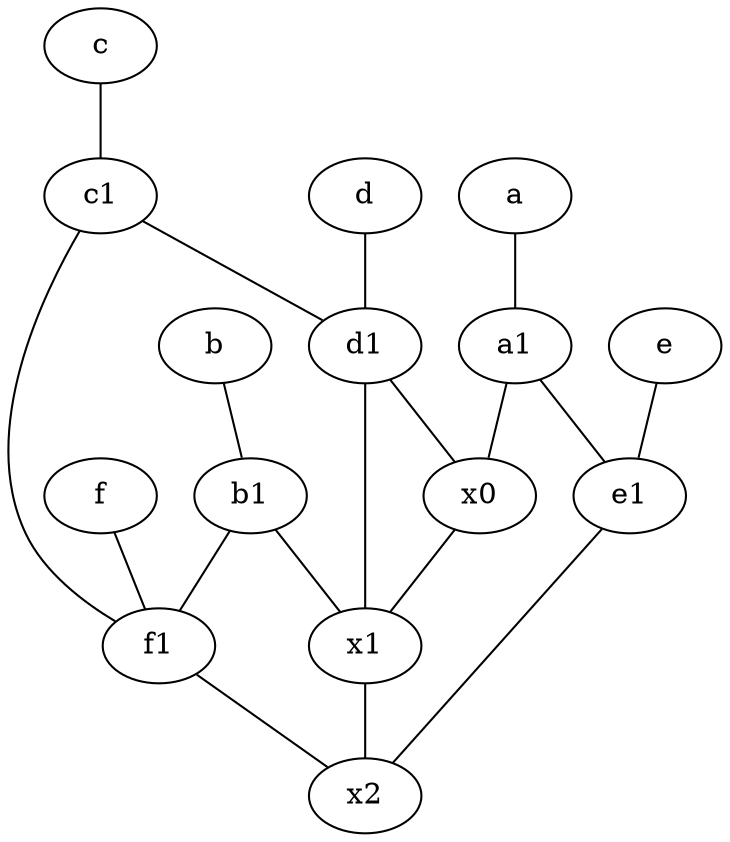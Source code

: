 graph {
	node [labelfontsize=50]
	b1 [labelfontsize=50 pos="9,4!"]
	x2 [labelfontsize=50]
	a1 [labelfontsize=50 pos="8,3!"]
	c1 [labelfontsize=50 pos="4.5,3!"]
	a [labelfontsize=50 pos="8,2!"]
	e1 [labelfontsize=50 pos="7,7!"]
	b [labelfontsize=50 pos="10,4!"]
	x0 [labelfontsize=50]
	f1 [labelfontsize=50 pos="3,8!"]
	f [labelfontsize=50 pos="3,9!"]
	x1 [labelfontsize=50]
	c [labelfontsize=50 pos="4.5,2!"]
	e [labelfontsize=50 pos="7,9!"]
	d1 [labelfontsize=50 pos="3,5!"]
	d [labelfontsize=50 pos="2,5!"]
	a1 -- x0
	f -- f1
	e1 -- x2
	b1 -- x1
	b -- b1
	e -- e1
	a1 -- e1
	c -- c1
	x0 -- x1
	c1 -- d1
	a -- a1
	d1 -- x0
	x1 -- x2
	b1 -- f1
	d1 -- x1
	c1 -- f1
	d -- d1
	f1 -- x2
}
